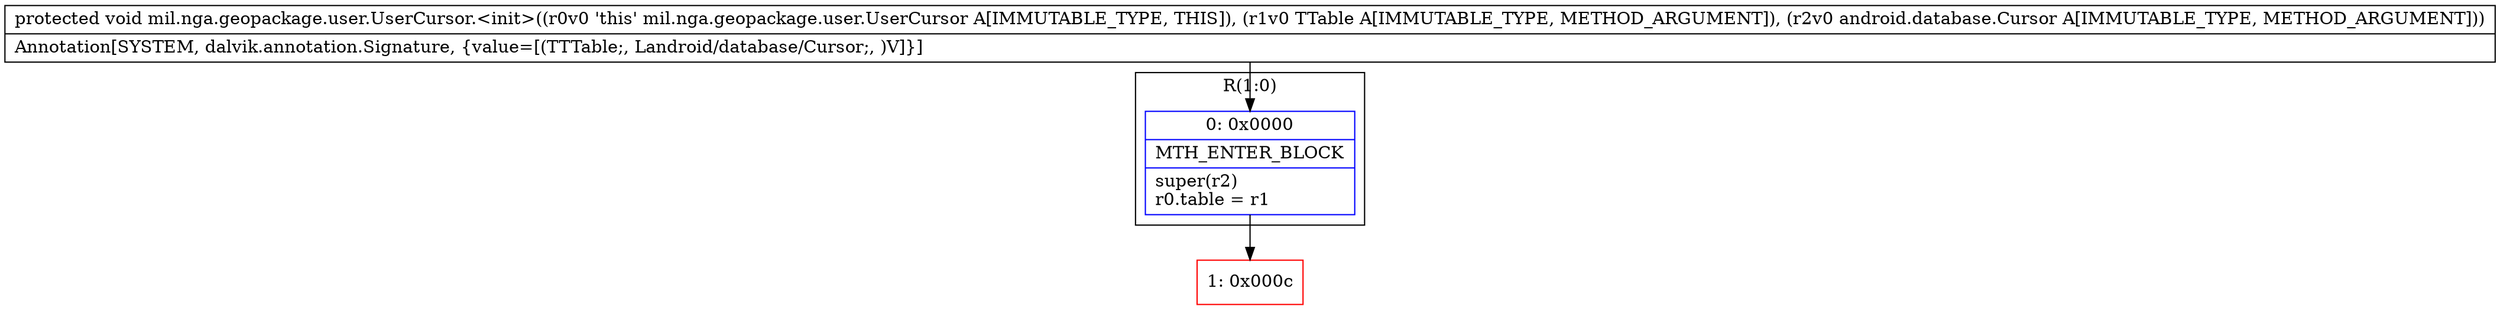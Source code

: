 digraph "CFG formil.nga.geopackage.user.UserCursor.\<init\>(Lmil\/nga\/geopackage\/user\/UserTable;Landroid\/database\/Cursor;)V" {
subgraph cluster_Region_450859484 {
label = "R(1:0)";
node [shape=record,color=blue];
Node_0 [shape=record,label="{0\:\ 0x0000|MTH_ENTER_BLOCK\l|super(r2)\lr0.table = r1\l}"];
}
Node_1 [shape=record,color=red,label="{1\:\ 0x000c}"];
MethodNode[shape=record,label="{protected void mil.nga.geopackage.user.UserCursor.\<init\>((r0v0 'this' mil.nga.geopackage.user.UserCursor A[IMMUTABLE_TYPE, THIS]), (r1v0 TTable A[IMMUTABLE_TYPE, METHOD_ARGUMENT]), (r2v0 android.database.Cursor A[IMMUTABLE_TYPE, METHOD_ARGUMENT]))  | Annotation[SYSTEM, dalvik.annotation.Signature, \{value=[(TTTable;, Landroid\/database\/Cursor;, )V]\}]\l}"];
MethodNode -> Node_0;
Node_0 -> Node_1;
}

